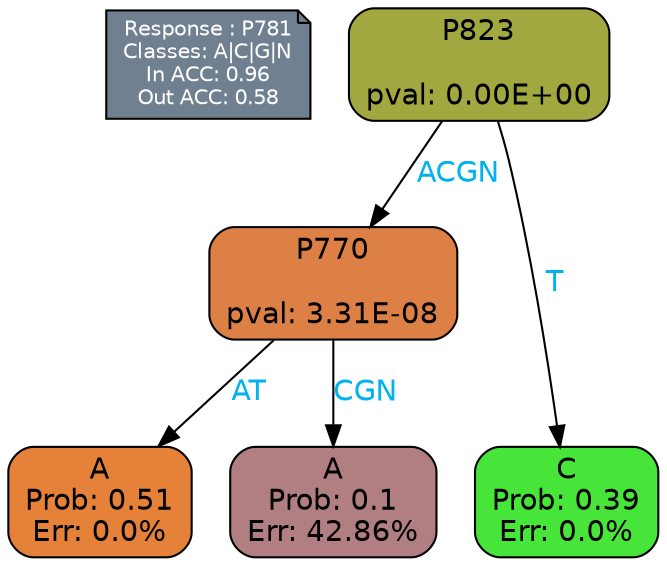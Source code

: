 digraph Tree {
node [shape=box, style="filled, rounded", color="black", fontname=helvetica] ;
graph [ranksep=equally, splines=polylines, bgcolor=transparent, dpi=600] ;
edge [fontname=helvetica] ;
LEGEND [label="Response : P781
Classes: A|C|G|N
In ACC: 0.96
Out ACC: 0.58
",shape=note,align=left,style=filled,fillcolor="slategray",fontcolor="white",fontsize=10];1 [label="P823

pval: 0.00E+00", fillcolor="#a1a840"] ;
2 [label="P770

pval: 3.31E-08", fillcolor="#dc8045"] ;
3 [label="A
Prob: 0.51
Err: 0.0%", fillcolor="#e58139"] ;
4 [label="A
Prob: 0.1
Err: 42.86%", fillcolor="#b17e82"] ;
5 [label="C
Prob: 0.39
Err: 0.0%", fillcolor="#47e539"] ;
1 -> 2 [label="ACGN",fontcolor=deepskyblue2] ;
1 -> 5 [label="T",fontcolor=deepskyblue2] ;
2 -> 3 [label="AT",fontcolor=deepskyblue2] ;
2 -> 4 [label="CGN",fontcolor=deepskyblue2] ;
{rank = same; 3;4;5;}{rank = same; LEGEND;1;}}